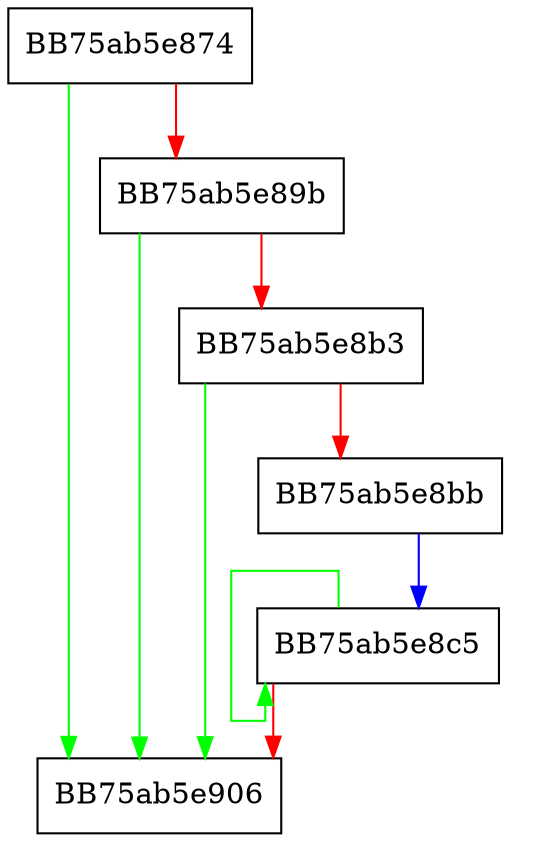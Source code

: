 digraph withDup {
  node [shape="box"];
  graph [splines=ortho];
  BB75ab5e874 -> BB75ab5e906 [color="green"];
  BB75ab5e874 -> BB75ab5e89b [color="red"];
  BB75ab5e89b -> BB75ab5e906 [color="green"];
  BB75ab5e89b -> BB75ab5e8b3 [color="red"];
  BB75ab5e8b3 -> BB75ab5e906 [color="green"];
  BB75ab5e8b3 -> BB75ab5e8bb [color="red"];
  BB75ab5e8bb -> BB75ab5e8c5 [color="blue"];
  BB75ab5e8c5 -> BB75ab5e8c5 [color="green"];
  BB75ab5e8c5 -> BB75ab5e906 [color="red"];
}